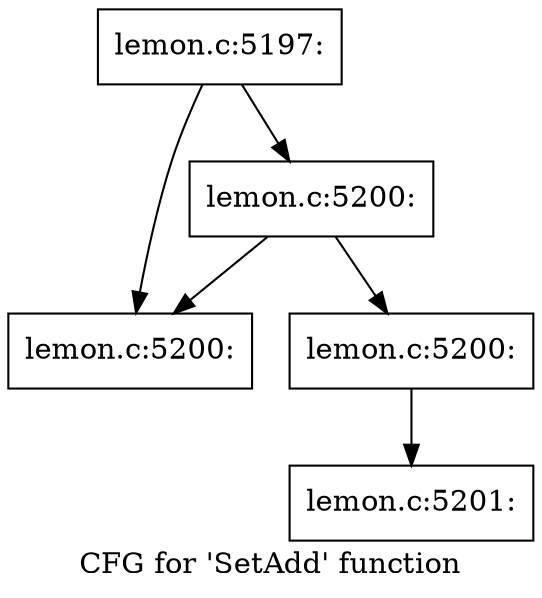 digraph "CFG for 'SetAdd' function" {
	label="CFG for 'SetAdd' function";

	Node0x56256565acb0 [shape=record,label="{lemon.c:5197:}"];
	Node0x56256565acb0 -> Node0x56256565be50;
	Node0x56256565acb0 -> Node0x56256565be00;
	Node0x56256565be50 [shape=record,label="{lemon.c:5200:}"];
	Node0x56256565be50 -> Node0x56256565bd60;
	Node0x56256565be50 -> Node0x56256565be00;
	Node0x56256565bd60 [shape=record,label="{lemon.c:5200:}"];
	Node0x56256565bd60 -> Node0x56256565bdb0;
	Node0x56256565be00 [shape=record,label="{lemon.c:5200:}"];
	Node0x56256565bdb0 [shape=record,label="{lemon.c:5201:}"];
}

